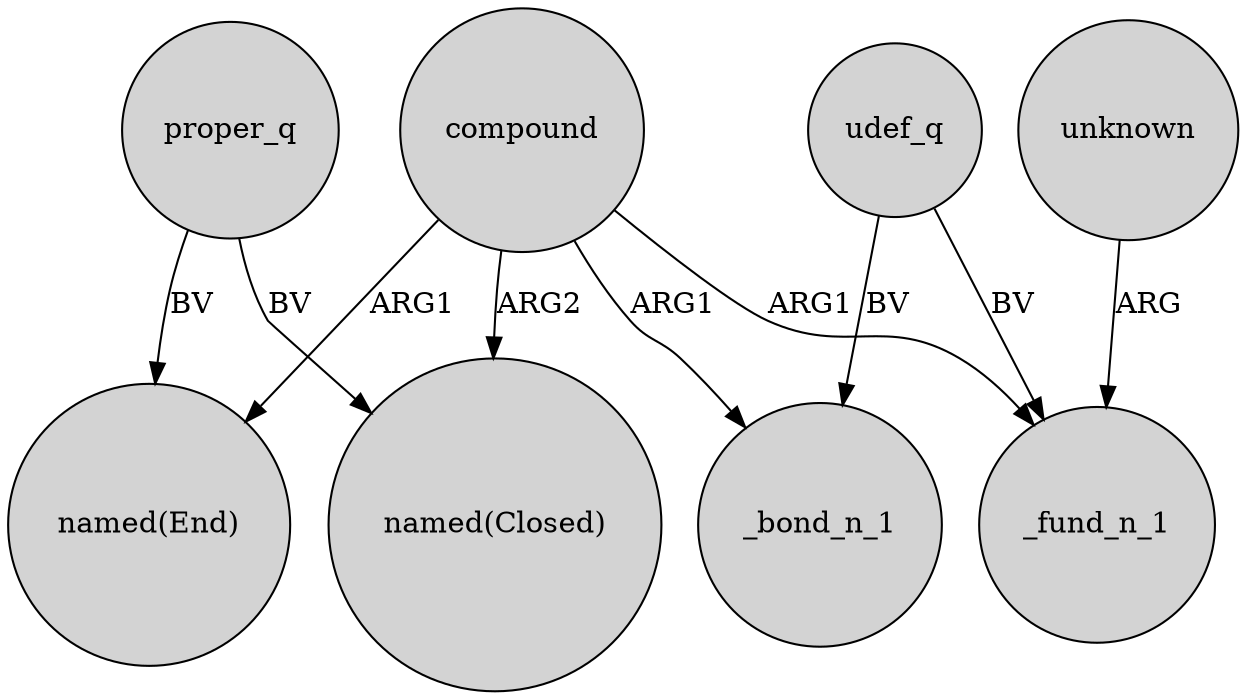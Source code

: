 digraph {
	node [shape=circle style=filled]
	compound -> "named(Closed)" [label=ARG2]
	udef_q -> _bond_n_1 [label=BV]
	proper_q -> "named(End)" [label=BV]
	compound -> "named(End)" [label=ARG1]
	proper_q -> "named(Closed)" [label=BV]
	unknown -> _fund_n_1 [label=ARG]
	udef_q -> _fund_n_1 [label=BV]
	compound -> _fund_n_1 [label=ARG1]
	compound -> _bond_n_1 [label=ARG1]
}
